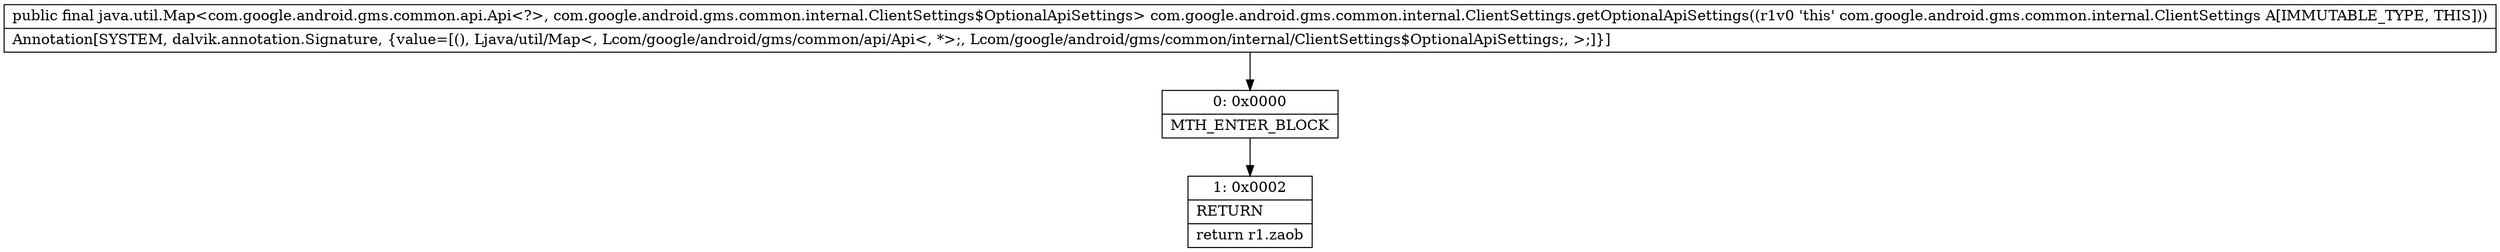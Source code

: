 digraph "CFG forcom.google.android.gms.common.internal.ClientSettings.getOptionalApiSettings()Ljava\/util\/Map;" {
Node_0 [shape=record,label="{0\:\ 0x0000|MTH_ENTER_BLOCK\l}"];
Node_1 [shape=record,label="{1\:\ 0x0002|RETURN\l|return r1.zaob\l}"];
MethodNode[shape=record,label="{public final java.util.Map\<com.google.android.gms.common.api.Api\<?\>, com.google.android.gms.common.internal.ClientSettings$OptionalApiSettings\> com.google.android.gms.common.internal.ClientSettings.getOptionalApiSettings((r1v0 'this' com.google.android.gms.common.internal.ClientSettings A[IMMUTABLE_TYPE, THIS]))  | Annotation[SYSTEM, dalvik.annotation.Signature, \{value=[(), Ljava\/util\/Map\<, Lcom\/google\/android\/gms\/common\/api\/Api\<, *\>;, Lcom\/google\/android\/gms\/common\/internal\/ClientSettings$OptionalApiSettings;, \>;]\}]\l}"];
MethodNode -> Node_0;
Node_0 -> Node_1;
}

